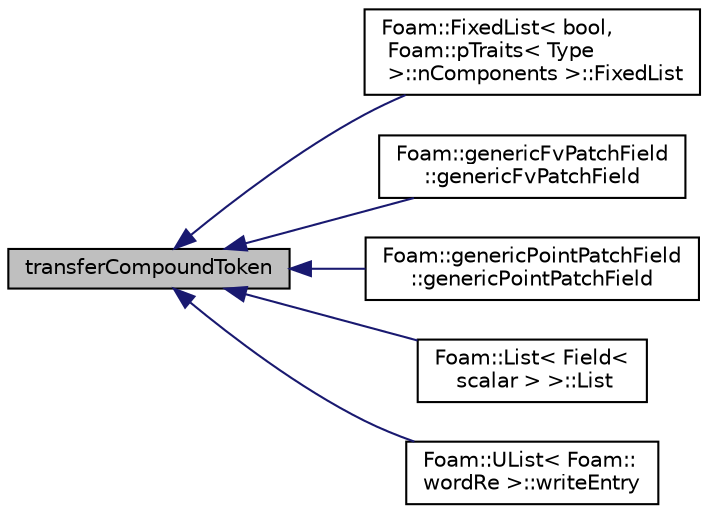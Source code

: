 digraph "transferCompoundToken"
{
  bgcolor="transparent";
  edge [fontname="Helvetica",fontsize="10",labelfontname="Helvetica",labelfontsize="10"];
  node [fontname="Helvetica",fontsize="10",shape=record];
  rankdir="LR";
  Node1072 [label="transferCompoundToken",height=0.2,width=0.4,color="black", fillcolor="grey75", style="filled", fontcolor="black"];
  Node1072 -> Node1073 [dir="back",color="midnightblue",fontsize="10",style="solid",fontname="Helvetica"];
  Node1073 [label="Foam::FixedList\< bool,\l Foam::pTraits\< Type\l \>::nComponents \>::FixedList",height=0.2,width=0.4,color="black",URL="$a27009.html#a96fc89cc5cd7ef81f0d49bfb25247021",tooltip="Construct from Istream. "];
  Node1072 -> Node1074 [dir="back",color="midnightblue",fontsize="10",style="solid",fontname="Helvetica"];
  Node1074 [label="Foam::genericFvPatchField\l::genericFvPatchField",height=0.2,width=0.4,color="black",URL="$a24689.html#a55caa01e757d3893cd3a7034439317d9",tooltip="Construct from patch, internal field and dictionary. "];
  Node1072 -> Node1075 [dir="back",color="midnightblue",fontsize="10",style="solid",fontname="Helvetica"];
  Node1075 [label="Foam::genericPointPatchField\l::genericPointPatchField",height=0.2,width=0.4,color="black",URL="$a24693.html#abb7dd7bf600b72b3b82ea631844b5eb3",tooltip="Construct from patch, internal field and dictionary. "];
  Node1072 -> Node1076 [dir="back",color="midnightblue",fontsize="10",style="solid",fontname="Helvetica"];
  Node1076 [label="Foam::List\< Field\<\l scalar \> \>::List",height=0.2,width=0.4,color="black",URL="$a26833.html#a14f9ee6bb196d1f585f55ea49dc15a0c",tooltip="Construct from Istream. "];
  Node1072 -> Node1077 [dir="back",color="midnightblue",fontsize="10",style="solid",fontname="Helvetica"];
  Node1077 [label="Foam::UList\< Foam::\lwordRe \>::writeEntry",height=0.2,width=0.4,color="black",URL="$a26837.html#ab40cda08e1d63badc1dbc7c31005601e",tooltip="Write the UList as a dictionary entry with keyword. "];
}
